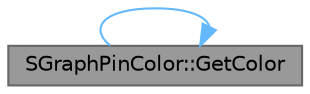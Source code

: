 digraph "SGraphPinColor::GetColor"
{
 // INTERACTIVE_SVG=YES
 // LATEX_PDF_SIZE
  bgcolor="transparent";
  edge [fontname=Helvetica,fontsize=10,labelfontname=Helvetica,labelfontsize=10];
  node [fontname=Helvetica,fontsize=10,shape=box,height=0.2,width=0.4];
  rankdir="LR";
  Node1 [id="Node000001",label="SGraphPinColor::GetColor",height=0.2,width=0.4,color="gray40", fillcolor="grey60", style="filled", fontcolor="black",tooltip="Return the current color value stored in the pin."];
  Node1 -> Node1 [id="edge1_Node000001_Node000001",color="steelblue1",style="solid",tooltip=" "];
}
